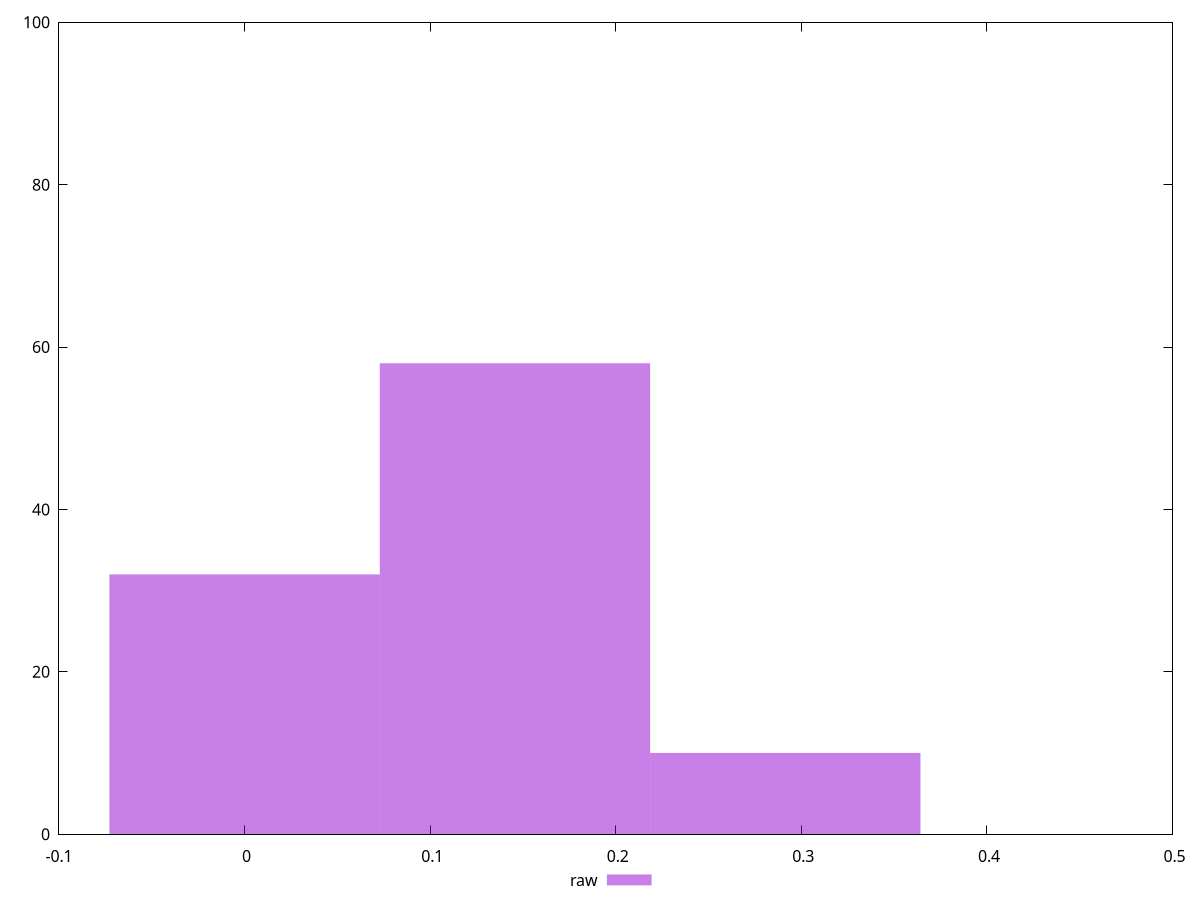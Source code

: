 reset
set terminal svg size 640, 490 enhanced background rgb 'white'
set output "reprap/cumulative-layout-shift/samples/pages+cached+noexternal+nofonts/raw/histogram.svg"

$raw <<EOF
0.14567683604910522 58
0 32
0.29135367209821045 10
EOF

set key outside below
set boxwidth 0.14567683604910522
set yrange [0:100]
set style fill transparent solid 0.5 noborder

plot \
  $raw title "raw" with boxes, \


reset